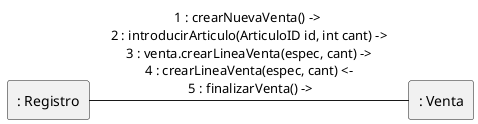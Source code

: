@startuml practica3reto6DiagramaComunicaciones

agent ": Registro" as Registro

agent ": Venta" as Venta

Registro - Venta : "1 : crearNuevaVenta() -> \n 2 : introducirArticulo(ArticuloID id, int cant) -> \n 3 : venta.crearLineaVenta(espec, cant) -> \n 4 : crearLineaVenta(espec, cant) <- \n 5 : finalizarVenta() ->"

@enduml